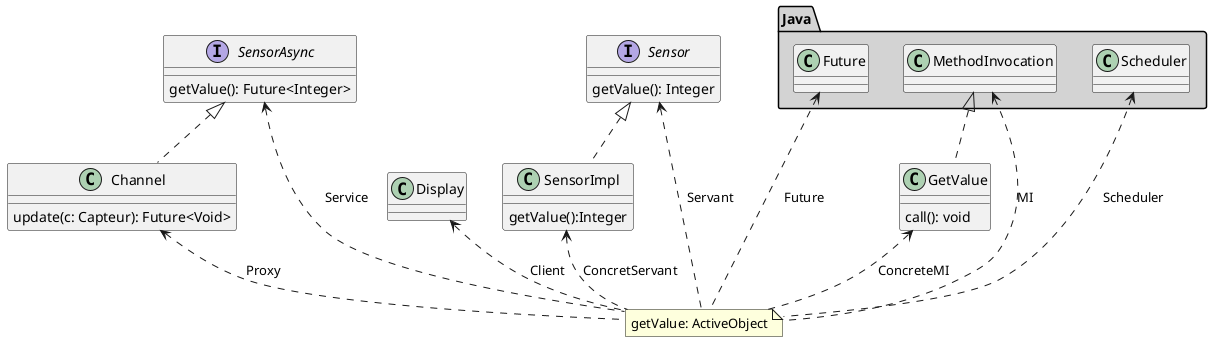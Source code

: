 @startuml

package Java #lightgray {
    class Future {}
    class MethodInvocation {}
    class Scheduler {}
}

interface SensorAsync {
    getValue(): Future<Integer>
}

class Channel {
    update(c: Capteur): Future<Void>
}

class Display {}

class SensorImpl {
    getValue():Integer
}

interface Sensor {
    getValue(): Integer
}

class GetValue {
    call(): void
}

SensorAsync <|.. Channel
MethodInvocation <|.. GetValue
Sensor <|.. SensorImpl

note "getValue: ActiveObject" as N1
Channel <.. N1 : Proxy
Display <.. N1 : Client
Sensor <.. N1 : Servant
SensorAsync <.. N1 : Service
Future <.. N1 : Future
MethodInvocation <.. N1 : MI
Scheduler <.. N1 : Scheduler
SensorImpl <.. N1 : ConcretServant
GetValue <.. N1 : ConcreteMI

@enduml
